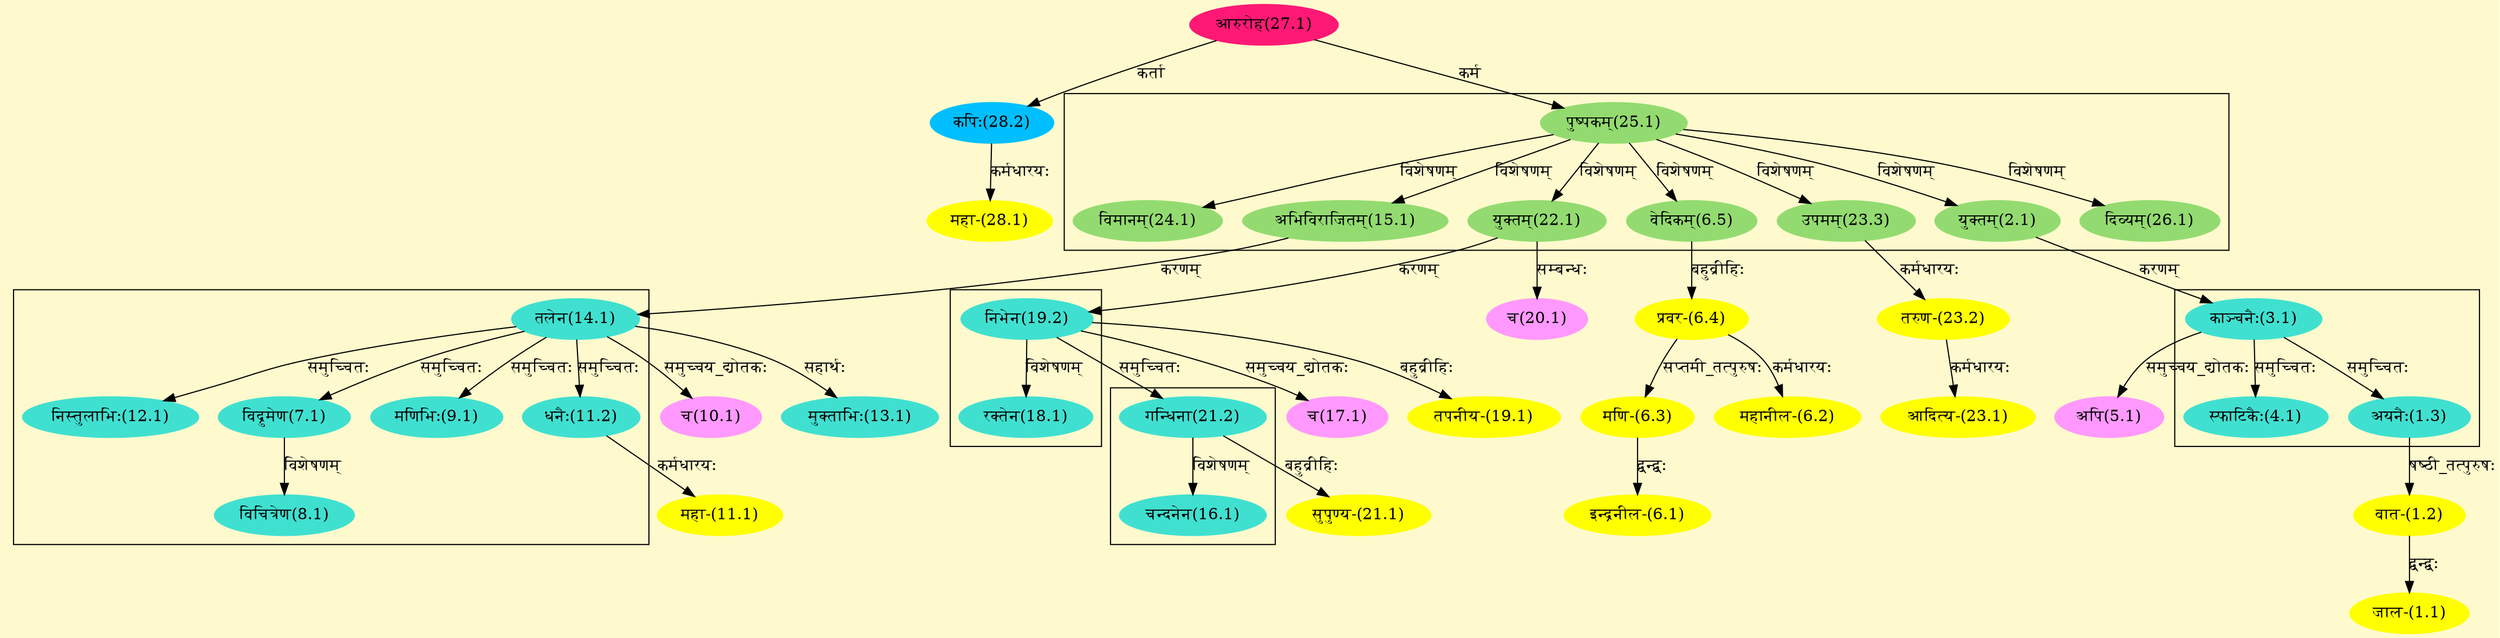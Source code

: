 digraph G{
rankdir=BT;
 compound=true;
 bgcolor="lemonchiffon1";

subgraph cluster_1{
Node1_3 [style=filled, color="#40E0D0" label = "अयनैः(1.3)"]
Node3_1 [style=filled, color="#40E0D0" label = "काञ्चनैः(3.1)"]
Node4_1 [style=filled, color="#40E0D0" label = "स्फाटिकैः(4.1)"]

}

subgraph cluster_2{
Node2_1 [style=filled, color="#93DB70" label = "युक्तम्(2.1)"]
Node25_1 [style=filled, color="#93DB70" label = "पुष्पकम्(25.1)"]
Node6_5 [style=filled, color="#93DB70" label = "वेदिकम्(6.5)"]
Node15_1 [style=filled, color="#93DB70" label = "अभिविराजितम्(15.1)"]
Node22_1 [style=filled, color="#93DB70" label = "युक्तम्(22.1)"]
Node23_3 [style=filled, color="#93DB70" label = "उपमम्(23.3)"]
Node24_1 [style=filled, color="#93DB70" label = "विमानम्(24.1)"]
Node26_1 [style=filled, color="#93DB70" label = "दिव्यम्(26.1)"]

}

subgraph cluster_3{
Node7_1 [style=filled, color="#40E0D0" label = "विद्रुमेण(7.1)"]
Node14_1 [style=filled, color="#40E0D0" label = "तलेन(14.1)"]
Node8_1 [style=filled, color="#40E0D0" label = "विचित्रेण(8.1)"]
Node9_1 [style=filled, color="#40E0D0" label = "मणिभिः(9.1)"]
Node11_2 [style=filled, color="#40E0D0" label = "धनैः(11.2)"]
Node12_1 [style=filled, color="#40E0D0" label = "निस्तुलाभिः(12.1)"]

}

subgraph cluster_4{
Node16_1 [style=filled, color="#40E0D0" label = "चन्दनेन(16.1)"]
Node21_2 [style=filled, color="#40E0D0" label = "गन्धिना(21.2)"]

}

subgraph cluster_5{
Node18_1 [style=filled, color="#40E0D0" label = "रक्तेन(18.1)"]
Node19_2 [style=filled, color="#40E0D0" label = "निभेन(19.2)"]
Node21_2 [style=filled, color="#40E0D0" label = "गन्धिना(21.2)"]

}
Node1_1 [style=filled, color="#FFFF00" label = "जाल-(1.1)"]
Node1_2 [style=filled, color="#FFFF00" label = "वात-(1.2)"]
Node1_3 [style=filled, color="#40E0D0" label = "अयनैः(1.3)"]
Node3_1 [style=filled, color="#40E0D0" label = "काञ्चनैः(3.1)"]
Node2_1 [style=filled, color="#93DB70" label = "युक्तम्(2.1)"]
Node5_1 [style=filled, color="#FF99FF" label = "अपि(5.1)"]
Node6_1 [style=filled, color="#FFFF00" label = "इन्द्रनील-(6.1)"]
Node6_3 [style=filled, color="#FFFF00" label = "मणि-(6.3)"]
Node6_2 [style=filled, color="#FFFF00" label = "महानील-(6.2)"]
Node6_4 [style=filled, color="#FFFF00" label = "प्रवर-(6.4)"]
Node6_5 [style=filled, color="#93DB70" label = "वेदिकम्(6.5)"]
Node10_1 [style=filled, color="#FF99FF" label = "च(10.1)"]
Node14_1 [style=filled, color="#40E0D0" label = "तलेन(14.1)"]
Node11_1 [style=filled, color="#FFFF00" label = "महा-(11.1)"]
Node11_2 [style=filled, color="#40E0D0" label = "धनैः(11.2)"]
Node13_1 [style=filled, color="#40E0D0" label = "मुक्ताभिः(13.1)"]
Node15_1 [style=filled, color="#93DB70" label = "अभिविराजितम्(15.1)"]
Node17_1 [style=filled, color="#FF99FF" label = "च(17.1)"]
Node19_2 [style=filled, color="#40E0D0" label = "निभेन(19.2)"]
Node19_1 [style=filled, color="#FFFF00" label = "तपनीय-(19.1)"]
Node22_1 [style=filled, color="#93DB70" label = "युक्तम्(22.1)"]
Node20_1 [style=filled, color="#FF99FF" label = "च(20.1)"]
Node21_1 [style=filled, color="#FFFF00" label = "सुपुण्य-(21.1)"]
Node21_2 [style=filled, color="#40E0D0" label = "गन्धिना(21.2)"]
Node23_1 [style=filled, color="#FFFF00" label = "आदित्य-(23.1)"]
Node23_2 [style=filled, color="#FFFF00" label = "तरुण-(23.2)"]
Node23_3 [style=filled, color="#93DB70" label = "उपमम्(23.3)"]
Node25_1 [style=filled, color="#93DB70" label = "पुष्पकम्(25.1)"]
Node27_1 [style=filled, color="#FF1975" label = "आरुरोह(27.1)"]
Node [style=filled, color="" label = "()"]
Node28_1 [style=filled, color="#FFFF00" label = "महा-(28.1)"]
Node28_2 [style=filled, color="#00BFFF" label = "कपिः(28.2)"]
/* Start of Relations section */

Node1_1 -> Node1_2 [  label="द्वन्द्वः"  dir="back" ]
Node1_2 -> Node1_3 [  label="षष्ठी_तत्पुरुषः"  dir="back" ]
Node1_3 -> Node3_1 [  label="समुच्चितः"  dir="back" ]
Node2_1 -> Node25_1 [  label="विशेषणम्"  dir="back" ]
Node3_1 -> Node2_1 [  label="करणम्"  dir="back" ]
Node4_1 -> Node3_1 [  label="समुच्चितः"  dir="back" ]
Node5_1 -> Node3_1 [  label="समुच्चय_द्योतकः"  dir="back" ]
Node6_1 -> Node6_3 [  label="द्वन्द्वः"  dir="back" ]
Node6_2 -> Node6_4 [  label="कर्मधारयः"  dir="back" ]
Node6_3 -> Node6_4 [  label="सप्तमी_तत्पुरुषः"  dir="back" ]
Node6_4 -> Node6_5 [  label="बहुव्रीहिः"  dir="back" ]
Node6_5 -> Node25_1 [  label="विशेषणम्"  dir="back" ]
Node7_1 -> Node14_1 [  label="समुच्चितः"  dir="back" ]
Node8_1 -> Node7_1 [  label="विशेषणम्"  dir="back" ]
Node9_1 -> Node14_1 [  label="समुच्चितः"  dir="back" ]
Node10_1 -> Node14_1 [  label="समुच्चय_द्योतकः"  dir="back" ]
Node11_1 -> Node11_2 [  label="कर्मधारयः"  dir="back" ]
Node11_2 -> Node14_1 [  label="समुच्चितः"  dir="back" ]
Node12_1 -> Node14_1 [  label="समुच्चितः"  dir="back" ]
Node13_1 -> Node14_1 [  label="सहार्थः"  dir="back" ]
Node14_1 -> Node15_1 [  label="करणम्"  dir="back" ]
Node15_1 -> Node25_1 [  label="विशेषणम्"  dir="back" ]
Node16_1 -> Node21_2 [  label="विशेषणम्"  dir="back" ]
Node17_1 -> Node19_2 [  label="समुच्चय_द्योतकः"  dir="back" ]
Node18_1 -> Node19_2 [  label="विशेषणम्"  dir="back" ]
Node19_1 -> Node19_2 [  label="बहुव्रीहिः"  dir="back" ]
Node19_2 -> Node22_1 [  label="करणम्"  dir="back" ]
Node20_1 -> Node22_1 [  label="सम्बन्धः"  dir="back" ]
Node21_1 -> Node21_2 [  label="बहुव्रीहिः"  dir="back" ]
Node21_2 -> Node19_2 [  label="समुच्चितः"  dir="back" ]
Node22_1 -> Node25_1 [  label="विशेषणम्"  dir="back" ]
Node23_1 -> Node23_2 [  label="कर्मधारयः"  dir="back" ]
Node23_2 -> Node23_3 [  label="कर्मधारयः"  dir="back" ]
Node23_3 -> Node25_1 [  label="विशेषणम्"  dir="back" ]
Node24_1 -> Node25_1 [  label="विशेषणम्"  dir="back" ]
Node25_1 -> Node27_1 [  label="कर्म"  dir="back" ]
Node26_1 -> Node25_1 [  label="विशेषणम्"  dir="back" ]
Node28_1 -> Node28_2 [  label="कर्मधारयः"  dir="back" ]
Node28_2 -> Node27_1 [  label="कर्ता"  dir="back" ]
}
